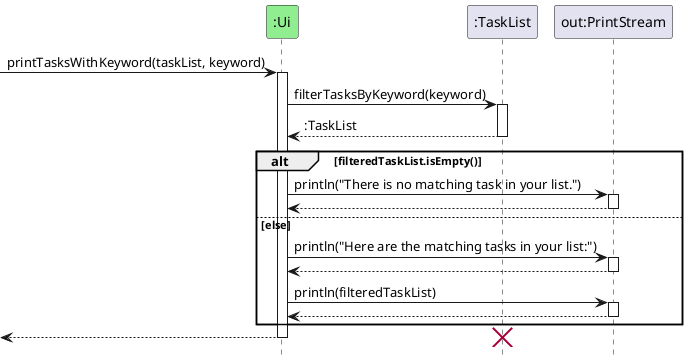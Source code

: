 @startuml
participant ":Ui" as ui #lightgreen
participant ":TaskList" as tasks
participant "out:PrintStream" as out

hide footbox

[-> ui : printTasksWithKeyword(taskList, keyword)
activate ui

ui -> tasks : filterTasksByKeyword(keyword)
activate tasks

tasks --> ui : :TaskList
deactivate tasks

alt filteredTaskList.isEmpty()

ui -> out : println("There is no matching task in your list.")
activate out
out --> ui
deactivate out

else else

ui -> out : println("Here are the matching tasks in your list:")
activate out
out --> ui
deactivate out

ui -> out : println(filteredTaskList)
activate out
out --> ui
deactivate out

end
[<-- ui
deactivate ui
destroy tasks
@enduml
